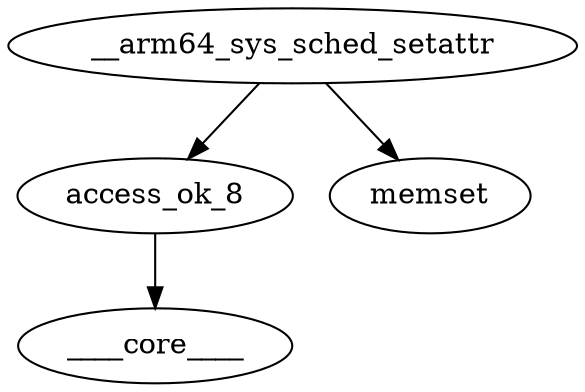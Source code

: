 digraph kerncollapsed {
    "access_ok_8" [color="black"];
    "____core____" [color="kernel"];
    "memset" [color="black"];
    "__arm64_sys_sched_setattr" [color="black"];
    "__arm64_sys_sched_setattr" -> "access_ok_8" [color="black"];
    "__arm64_sys_sched_setattr" -> "memset" [color="black"];
    "access_ok_8" -> "____core____" [color="black"];
}

